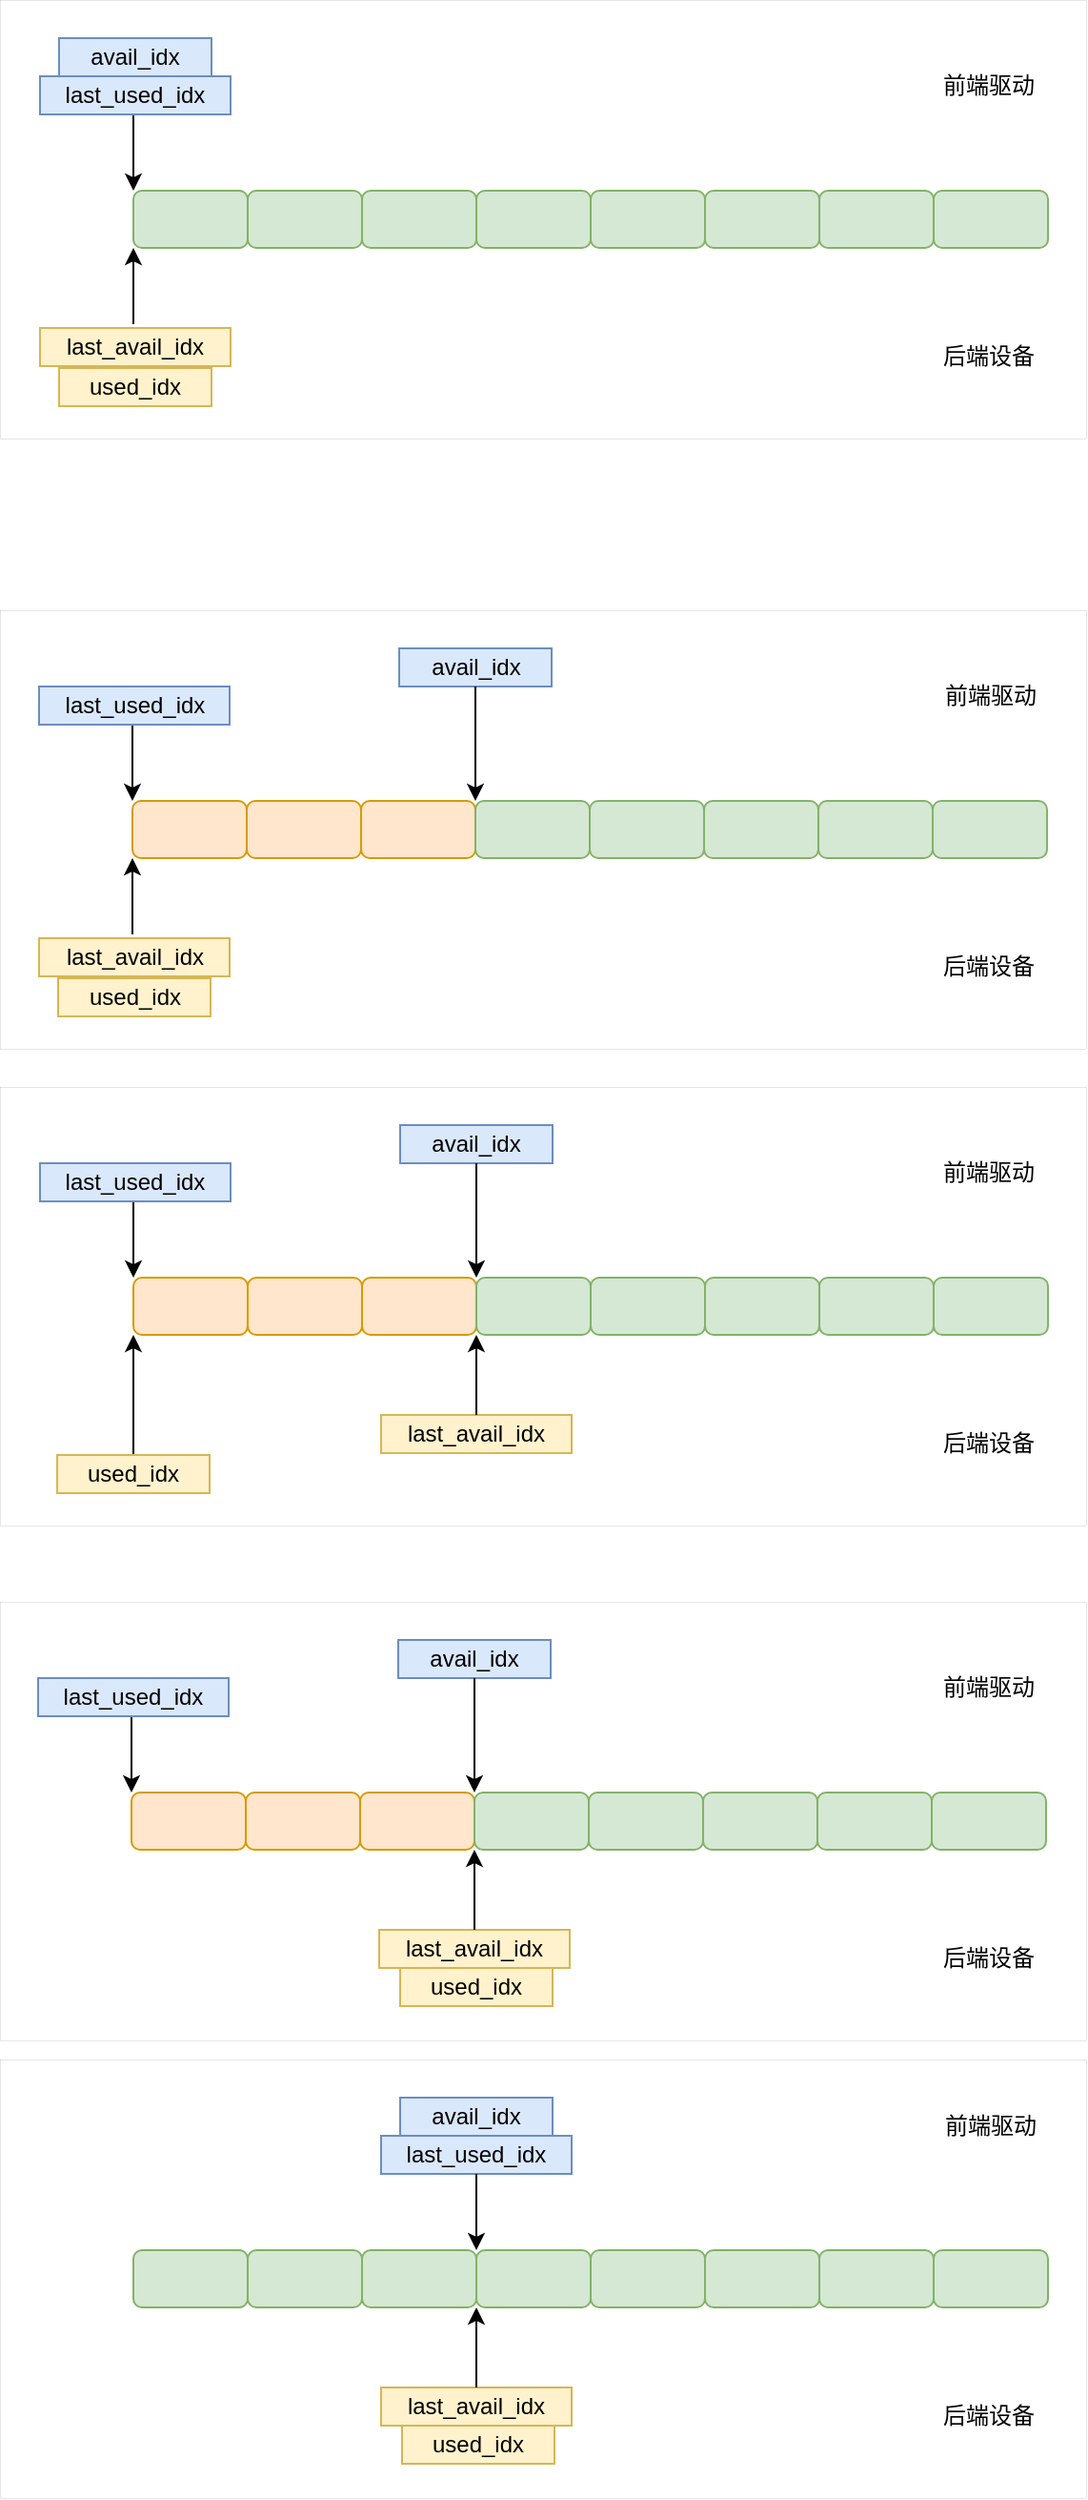 <mxfile version="23.1.4" type="github" pages="4">
  <diagram name="packed virtqueue" id="gmrUPWHDLizG3uCclF8c">
    <mxGraphModel dx="729" dy="1018" grid="1" gridSize="10" guides="1" tooltips="1" connect="1" arrows="1" fold="1" page="1" pageScale="1" pageWidth="827" pageHeight="1169" math="0" shadow="0">
      <root>
        <mxCell id="0" />
        <mxCell id="1" parent="0" />
        <mxCell id="5V3HnaRNwefwiPDMKUQP-1" value="" style="rounded=0;whiteSpace=wrap;html=1;strokeWidth=0;" parent="1" vertex="1">
          <mxGeometry x="10" y="60" width="570" height="230" as="geometry" />
        </mxCell>
        <mxCell id="5V3HnaRNwefwiPDMKUQP-3" value="" style="rounded=1;whiteSpace=wrap;html=1;fillColor=#d5e8d4;strokeColor=#82b366;" parent="1" vertex="1">
          <mxGeometry x="80" y="160" width="60" height="30" as="geometry" />
        </mxCell>
        <mxCell id="5V3HnaRNwefwiPDMKUQP-4" value="" style="rounded=1;whiteSpace=wrap;html=1;fillColor=#d5e8d4;strokeColor=#82b366;" parent="1" vertex="1">
          <mxGeometry x="140" y="160" width="60" height="30" as="geometry" />
        </mxCell>
        <mxCell id="5V3HnaRNwefwiPDMKUQP-5" value="" style="rounded=1;whiteSpace=wrap;html=1;fillColor=#d5e8d4;strokeColor=#82b366;" parent="1" vertex="1">
          <mxGeometry x="200" y="160" width="60" height="30" as="geometry" />
        </mxCell>
        <mxCell id="5V3HnaRNwefwiPDMKUQP-6" value="" style="rounded=1;whiteSpace=wrap;html=1;fillColor=#d5e8d4;strokeColor=#82b366;" parent="1" vertex="1">
          <mxGeometry x="260" y="160" width="60" height="30" as="geometry" />
        </mxCell>
        <mxCell id="5V3HnaRNwefwiPDMKUQP-7" value="" style="rounded=1;whiteSpace=wrap;html=1;fillColor=#d5e8d4;strokeColor=#82b366;" parent="1" vertex="1">
          <mxGeometry x="320" y="160" width="60" height="30" as="geometry" />
        </mxCell>
        <mxCell id="5V3HnaRNwefwiPDMKUQP-8" value="" style="rounded=1;whiteSpace=wrap;html=1;fillColor=#d5e8d4;strokeColor=#82b366;" parent="1" vertex="1">
          <mxGeometry x="380" y="160" width="60" height="30" as="geometry" />
        </mxCell>
        <mxCell id="5V3HnaRNwefwiPDMKUQP-9" value="" style="rounded=1;whiteSpace=wrap;html=1;fillColor=#d5e8d4;strokeColor=#82b366;" parent="1" vertex="1">
          <mxGeometry x="440" y="160" width="60" height="30" as="geometry" />
        </mxCell>
        <mxCell id="5V3HnaRNwefwiPDMKUQP-10" value="" style="rounded=1;whiteSpace=wrap;html=1;fillColor=#d5e8d4;strokeColor=#82b366;" parent="1" vertex="1">
          <mxGeometry x="500" y="160" width="60" height="30" as="geometry" />
        </mxCell>
        <mxCell id="5V3HnaRNwefwiPDMKUQP-11" value="" style="endArrow=classic;html=1;rounded=0;entryX=0;entryY=0;entryDx=0;entryDy=0;" parent="1" target="5V3HnaRNwefwiPDMKUQP-3" edge="1">
          <mxGeometry width="50" height="50" relative="1" as="geometry">
            <mxPoint x="80" y="120" as="sourcePoint" />
            <mxPoint x="130" y="70" as="targetPoint" />
          </mxGeometry>
        </mxCell>
        <mxCell id="5V3HnaRNwefwiPDMKUQP-12" value="" style="endArrow=classic;html=1;rounded=0;entryX=0;entryY=1;entryDx=0;entryDy=0;" parent="1" target="5V3HnaRNwefwiPDMKUQP-3" edge="1">
          <mxGeometry width="50" height="50" relative="1" as="geometry">
            <mxPoint x="80" y="230" as="sourcePoint" />
            <mxPoint x="90" y="170" as="targetPoint" />
          </mxGeometry>
        </mxCell>
        <mxCell id="5V3HnaRNwefwiPDMKUQP-13" value="last_used_idx" style="text;html=1;strokeColor=#6c8ebf;fillColor=#dae8fc;align=center;verticalAlign=middle;whiteSpace=wrap;rounded=0;" parent="1" vertex="1">
          <mxGeometry x="31" y="100" width="100" height="20" as="geometry" />
        </mxCell>
        <mxCell id="5V3HnaRNwefwiPDMKUQP-14" value="avail_idx" style="text;html=1;strokeColor=#6c8ebf;fillColor=#dae8fc;align=center;verticalAlign=middle;whiteSpace=wrap;rounded=0;" parent="1" vertex="1">
          <mxGeometry x="41" y="80" width="80" height="20" as="geometry" />
        </mxCell>
        <mxCell id="5V3HnaRNwefwiPDMKUQP-15" value="last_avail_idx" style="text;html=1;strokeColor=#d6b656;fillColor=#fff2cc;align=center;verticalAlign=middle;whiteSpace=wrap;rounded=0;" parent="1" vertex="1">
          <mxGeometry x="31" y="232" width="100" height="20" as="geometry" />
        </mxCell>
        <mxCell id="5V3HnaRNwefwiPDMKUQP-16" value="used_idx" style="text;html=1;strokeColor=#d6b656;fillColor=#fff2cc;align=center;verticalAlign=middle;whiteSpace=wrap;rounded=0;" parent="1" vertex="1">
          <mxGeometry x="41" y="253" width="80" height="20" as="geometry" />
        </mxCell>
        <mxCell id="5V3HnaRNwefwiPDMKUQP-17" value="前端驱动" style="text;html=1;strokeColor=none;fillColor=none;align=center;verticalAlign=middle;whiteSpace=wrap;rounded=0;" parent="1" vertex="1">
          <mxGeometry x="499" y="90" width="60" height="30" as="geometry" />
        </mxCell>
        <mxCell id="5V3HnaRNwefwiPDMKUQP-18" value="后端设备" style="text;html=1;strokeColor=none;fillColor=none;align=center;verticalAlign=middle;whiteSpace=wrap;rounded=0;" parent="1" vertex="1">
          <mxGeometry x="499" y="232" width="60" height="30" as="geometry" />
        </mxCell>
        <mxCell id="5V3HnaRNwefwiPDMKUQP-19" value="" style="rounded=0;whiteSpace=wrap;html=1;strokeWidth=0;" parent="1" vertex="1">
          <mxGeometry x="10" y="380" width="570" height="230" as="geometry" />
        </mxCell>
        <mxCell id="5V3HnaRNwefwiPDMKUQP-20" value="" style="rounded=1;whiteSpace=wrap;html=1;fillColor=#ffe6cc;strokeColor=#d79b00;" parent="1" vertex="1">
          <mxGeometry x="79.5" y="480" width="60" height="30" as="geometry" />
        </mxCell>
        <mxCell id="5V3HnaRNwefwiPDMKUQP-21" value="" style="rounded=1;whiteSpace=wrap;html=1;fillColor=#ffe6cc;strokeColor=#d79b00;" parent="1" vertex="1">
          <mxGeometry x="139.5" y="480" width="60" height="30" as="geometry" />
        </mxCell>
        <mxCell id="5V3HnaRNwefwiPDMKUQP-22" value="" style="rounded=1;whiteSpace=wrap;html=1;fillColor=#ffe6cc;strokeColor=#d79b00;" parent="1" vertex="1">
          <mxGeometry x="199.5" y="480" width="60" height="30" as="geometry" />
        </mxCell>
        <mxCell id="5V3HnaRNwefwiPDMKUQP-23" value="" style="rounded=1;whiteSpace=wrap;html=1;fillColor=#d5e8d4;strokeColor=#82b366;" parent="1" vertex="1">
          <mxGeometry x="259.5" y="480" width="60" height="30" as="geometry" />
        </mxCell>
        <mxCell id="5V3HnaRNwefwiPDMKUQP-24" value="" style="rounded=1;whiteSpace=wrap;html=1;fillColor=#d5e8d4;strokeColor=#82b366;" parent="1" vertex="1">
          <mxGeometry x="319.5" y="480" width="60" height="30" as="geometry" />
        </mxCell>
        <mxCell id="5V3HnaRNwefwiPDMKUQP-25" value="" style="rounded=1;whiteSpace=wrap;html=1;fillColor=#d5e8d4;strokeColor=#82b366;" parent="1" vertex="1">
          <mxGeometry x="379.5" y="480" width="60" height="30" as="geometry" />
        </mxCell>
        <mxCell id="5V3HnaRNwefwiPDMKUQP-26" value="" style="rounded=1;whiteSpace=wrap;html=1;fillColor=#d5e8d4;strokeColor=#82b366;" parent="1" vertex="1">
          <mxGeometry x="439.5" y="480" width="60" height="30" as="geometry" />
        </mxCell>
        <mxCell id="5V3HnaRNwefwiPDMKUQP-27" value="" style="rounded=1;whiteSpace=wrap;html=1;fillColor=#d5e8d4;strokeColor=#82b366;" parent="1" vertex="1">
          <mxGeometry x="499.5" y="480" width="60" height="30" as="geometry" />
        </mxCell>
        <mxCell id="5V3HnaRNwefwiPDMKUQP-28" value="" style="endArrow=classic;html=1;rounded=0;entryX=0;entryY=0;entryDx=0;entryDy=0;" parent="1" target="5V3HnaRNwefwiPDMKUQP-20" edge="1">
          <mxGeometry width="50" height="50" relative="1" as="geometry">
            <mxPoint x="79.5" y="440" as="sourcePoint" />
            <mxPoint x="129.5" y="390" as="targetPoint" />
          </mxGeometry>
        </mxCell>
        <mxCell id="5V3HnaRNwefwiPDMKUQP-29" value="" style="endArrow=classic;html=1;rounded=0;entryX=0;entryY=1;entryDx=0;entryDy=0;" parent="1" target="5V3HnaRNwefwiPDMKUQP-20" edge="1">
          <mxGeometry width="50" height="50" relative="1" as="geometry">
            <mxPoint x="79.5" y="550" as="sourcePoint" />
            <mxPoint x="89.5" y="490" as="targetPoint" />
          </mxGeometry>
        </mxCell>
        <mxCell id="5V3HnaRNwefwiPDMKUQP-30" value="last_used_idx" style="text;html=1;strokeColor=#6c8ebf;fillColor=#dae8fc;align=center;verticalAlign=middle;whiteSpace=wrap;rounded=0;" parent="1" vertex="1">
          <mxGeometry x="30.5" y="420" width="100" height="20" as="geometry" />
        </mxCell>
        <mxCell id="5V3HnaRNwefwiPDMKUQP-31" value="avail_idx" style="text;html=1;strokeColor=#6c8ebf;fillColor=#dae8fc;align=center;verticalAlign=middle;whiteSpace=wrap;rounded=0;" parent="1" vertex="1">
          <mxGeometry x="219.5" y="400" width="80" height="20" as="geometry" />
        </mxCell>
        <mxCell id="5V3HnaRNwefwiPDMKUQP-32" value="last_avail_idx" style="text;html=1;strokeColor=#d6b656;fillColor=#fff2cc;align=center;verticalAlign=middle;whiteSpace=wrap;rounded=0;" parent="1" vertex="1">
          <mxGeometry x="30.5" y="552" width="100" height="20" as="geometry" />
        </mxCell>
        <mxCell id="5V3HnaRNwefwiPDMKUQP-33" value="used_idx" style="text;html=1;strokeColor=#d6b656;fillColor=#fff2cc;align=center;verticalAlign=middle;whiteSpace=wrap;rounded=0;" parent="1" vertex="1">
          <mxGeometry x="40.5" y="573" width="80" height="20" as="geometry" />
        </mxCell>
        <mxCell id="5V3HnaRNwefwiPDMKUQP-34" style="edgeStyle=orthogonalEdgeStyle;rounded=0;orthogonalLoop=1;jettySize=auto;html=1;exitX=0.5;exitY=1;exitDx=0;exitDy=0;entryX=1;entryY=0;entryDx=0;entryDy=0;" parent="1" edge="1">
          <mxGeometry relative="1" as="geometry">
            <mxPoint x="259.5" y="420" as="sourcePoint" />
            <mxPoint x="259.5" y="480" as="targetPoint" />
          </mxGeometry>
        </mxCell>
        <mxCell id="5V3HnaRNwefwiPDMKUQP-35" value="前端驱动" style="text;html=1;strokeColor=none;fillColor=none;align=center;verticalAlign=middle;whiteSpace=wrap;rounded=0;" parent="1" vertex="1">
          <mxGeometry x="500" y="410" width="60" height="30" as="geometry" />
        </mxCell>
        <mxCell id="5V3HnaRNwefwiPDMKUQP-36" value="后端设备" style="text;html=1;strokeColor=none;fillColor=none;align=center;verticalAlign=middle;whiteSpace=wrap;rounded=0;" parent="1" vertex="1">
          <mxGeometry x="499" y="552" width="60" height="30" as="geometry" />
        </mxCell>
        <mxCell id="5V3HnaRNwefwiPDMKUQP-37" value="" style="rounded=0;whiteSpace=wrap;html=1;strokeWidth=0;" parent="1" vertex="1">
          <mxGeometry x="10" y="630" width="570" height="230" as="geometry" />
        </mxCell>
        <mxCell id="5V3HnaRNwefwiPDMKUQP-38" value="" style="rounded=1;whiteSpace=wrap;html=1;fillColor=#ffe6cc;strokeColor=#d79b00;" parent="1" vertex="1">
          <mxGeometry x="80" y="730" width="60" height="30" as="geometry" />
        </mxCell>
        <mxCell id="5V3HnaRNwefwiPDMKUQP-39" value="" style="rounded=1;whiteSpace=wrap;html=1;fillColor=#ffe6cc;strokeColor=#d79b00;" parent="1" vertex="1">
          <mxGeometry x="140" y="730" width="60" height="30" as="geometry" />
        </mxCell>
        <mxCell id="5V3HnaRNwefwiPDMKUQP-40" value="" style="rounded=1;whiteSpace=wrap;html=1;fillColor=#ffe6cc;strokeColor=#d79b00;" parent="1" vertex="1">
          <mxGeometry x="200" y="730" width="60" height="30" as="geometry" />
        </mxCell>
        <mxCell id="5V3HnaRNwefwiPDMKUQP-41" value="" style="rounded=1;whiteSpace=wrap;html=1;fillColor=#d5e8d4;strokeColor=#82b366;" parent="1" vertex="1">
          <mxGeometry x="260" y="730" width="60" height="30" as="geometry" />
        </mxCell>
        <mxCell id="5V3HnaRNwefwiPDMKUQP-42" value="" style="rounded=1;whiteSpace=wrap;html=1;fillColor=#d5e8d4;strokeColor=#82b366;" parent="1" vertex="1">
          <mxGeometry x="320" y="730" width="60" height="30" as="geometry" />
        </mxCell>
        <mxCell id="5V3HnaRNwefwiPDMKUQP-43" value="" style="rounded=1;whiteSpace=wrap;html=1;fillColor=#d5e8d4;strokeColor=#82b366;" parent="1" vertex="1">
          <mxGeometry x="380" y="730" width="60" height="30" as="geometry" />
        </mxCell>
        <mxCell id="5V3HnaRNwefwiPDMKUQP-44" value="" style="rounded=1;whiteSpace=wrap;html=1;fillColor=#d5e8d4;strokeColor=#82b366;" parent="1" vertex="1">
          <mxGeometry x="440" y="730" width="60" height="30" as="geometry" />
        </mxCell>
        <mxCell id="5V3HnaRNwefwiPDMKUQP-45" value="" style="rounded=1;whiteSpace=wrap;html=1;fillColor=#d5e8d4;strokeColor=#82b366;" parent="1" vertex="1">
          <mxGeometry x="500" y="730" width="60" height="30" as="geometry" />
        </mxCell>
        <mxCell id="5V3HnaRNwefwiPDMKUQP-46" value="" style="endArrow=classic;html=1;rounded=0;entryX=0;entryY=0;entryDx=0;entryDy=0;" parent="1" target="5V3HnaRNwefwiPDMKUQP-38" edge="1">
          <mxGeometry width="50" height="50" relative="1" as="geometry">
            <mxPoint x="80" y="690" as="sourcePoint" />
            <mxPoint x="130" y="640" as="targetPoint" />
          </mxGeometry>
        </mxCell>
        <mxCell id="5V3HnaRNwefwiPDMKUQP-47" value="" style="endArrow=classic;html=1;rounded=0;entryX=0;entryY=1;entryDx=0;entryDy=0;exitX=0.5;exitY=0;exitDx=0;exitDy=0;" parent="1" source="5V3HnaRNwefwiPDMKUQP-51" target="5V3HnaRNwefwiPDMKUQP-38" edge="1">
          <mxGeometry width="50" height="50" relative="1" as="geometry">
            <mxPoint x="80" y="800" as="sourcePoint" />
            <mxPoint x="90" y="740" as="targetPoint" />
          </mxGeometry>
        </mxCell>
        <mxCell id="5V3HnaRNwefwiPDMKUQP-48" value="last_used_idx" style="text;html=1;strokeColor=#6c8ebf;fillColor=#dae8fc;align=center;verticalAlign=middle;whiteSpace=wrap;rounded=0;" parent="1" vertex="1">
          <mxGeometry x="31" y="670" width="100" height="20" as="geometry" />
        </mxCell>
        <mxCell id="5V3HnaRNwefwiPDMKUQP-49" value="avail_idx" style="text;html=1;strokeColor=#6c8ebf;fillColor=#dae8fc;align=center;verticalAlign=middle;whiteSpace=wrap;rounded=0;" parent="1" vertex="1">
          <mxGeometry x="220" y="650" width="80" height="20" as="geometry" />
        </mxCell>
        <mxCell id="5V3HnaRNwefwiPDMKUQP-50" value="last_avail_idx" style="text;html=1;strokeColor=#d6b656;fillColor=#fff2cc;align=center;verticalAlign=middle;whiteSpace=wrap;rounded=0;" parent="1" vertex="1">
          <mxGeometry x="210" y="802" width="100" height="20" as="geometry" />
        </mxCell>
        <mxCell id="5V3HnaRNwefwiPDMKUQP-51" value="used_idx" style="text;html=1;strokeColor=#d6b656;fillColor=#fff2cc;align=center;verticalAlign=middle;whiteSpace=wrap;rounded=0;" parent="1" vertex="1">
          <mxGeometry x="40" y="823" width="80" height="20" as="geometry" />
        </mxCell>
        <mxCell id="5V3HnaRNwefwiPDMKUQP-52" style="edgeStyle=orthogonalEdgeStyle;rounded=0;orthogonalLoop=1;jettySize=auto;html=1;exitX=0.5;exitY=1;exitDx=0;exitDy=0;entryX=1;entryY=0;entryDx=0;entryDy=0;" parent="1" edge="1">
          <mxGeometry relative="1" as="geometry">
            <mxPoint x="260" y="670" as="sourcePoint" />
            <mxPoint x="260" y="730" as="targetPoint" />
          </mxGeometry>
        </mxCell>
        <mxCell id="5V3HnaRNwefwiPDMKUQP-53" value="前端驱动" style="text;html=1;strokeColor=none;fillColor=none;align=center;verticalAlign=middle;whiteSpace=wrap;rounded=0;" parent="1" vertex="1">
          <mxGeometry x="499" y="660" width="60" height="30" as="geometry" />
        </mxCell>
        <mxCell id="5V3HnaRNwefwiPDMKUQP-54" value="后端设备" style="text;html=1;strokeColor=none;fillColor=none;align=center;verticalAlign=middle;whiteSpace=wrap;rounded=0;" parent="1" vertex="1">
          <mxGeometry x="499" y="802" width="60" height="30" as="geometry" />
        </mxCell>
        <mxCell id="5V3HnaRNwefwiPDMKUQP-55" style="edgeStyle=orthogonalEdgeStyle;rounded=0;orthogonalLoop=1;jettySize=auto;html=1;entryX=1;entryY=1;entryDx=0;entryDy=0;exitX=0.5;exitY=0;exitDx=0;exitDy=0;" parent="1" source="5V3HnaRNwefwiPDMKUQP-50" target="5V3HnaRNwefwiPDMKUQP-40" edge="1">
          <mxGeometry relative="1" as="geometry">
            <mxPoint x="260" y="800" as="sourcePoint" />
            <mxPoint x="210" y="740" as="targetPoint" />
          </mxGeometry>
        </mxCell>
        <mxCell id="5V3HnaRNwefwiPDMKUQP-56" value="" style="rounded=0;whiteSpace=wrap;html=1;strokeWidth=0;" parent="1" vertex="1">
          <mxGeometry x="10" y="900" width="570" height="230" as="geometry" />
        </mxCell>
        <mxCell id="5V3HnaRNwefwiPDMKUQP-57" value="" style="rounded=1;whiteSpace=wrap;html=1;fillColor=#ffe6cc;strokeColor=#d79b00;" parent="1" vertex="1">
          <mxGeometry x="79" y="1000" width="60" height="30" as="geometry" />
        </mxCell>
        <mxCell id="5V3HnaRNwefwiPDMKUQP-58" value="" style="rounded=1;whiteSpace=wrap;html=1;fillColor=#ffe6cc;strokeColor=#d79b00;" parent="1" vertex="1">
          <mxGeometry x="139" y="1000" width="60" height="30" as="geometry" />
        </mxCell>
        <mxCell id="5V3HnaRNwefwiPDMKUQP-59" value="" style="rounded=1;whiteSpace=wrap;html=1;fillColor=#ffe6cc;strokeColor=#d79b00;" parent="1" vertex="1">
          <mxGeometry x="199" y="1000" width="60" height="30" as="geometry" />
        </mxCell>
        <mxCell id="5V3HnaRNwefwiPDMKUQP-60" value="" style="rounded=1;whiteSpace=wrap;html=1;fillColor=#d5e8d4;strokeColor=#82b366;" parent="1" vertex="1">
          <mxGeometry x="259" y="1000" width="60" height="30" as="geometry" />
        </mxCell>
        <mxCell id="5V3HnaRNwefwiPDMKUQP-61" value="" style="rounded=1;whiteSpace=wrap;html=1;fillColor=#d5e8d4;strokeColor=#82b366;" parent="1" vertex="1">
          <mxGeometry x="319" y="1000" width="60" height="30" as="geometry" />
        </mxCell>
        <mxCell id="5V3HnaRNwefwiPDMKUQP-62" value="" style="rounded=1;whiteSpace=wrap;html=1;fillColor=#d5e8d4;strokeColor=#82b366;" parent="1" vertex="1">
          <mxGeometry x="379" y="1000" width="60" height="30" as="geometry" />
        </mxCell>
        <mxCell id="5V3HnaRNwefwiPDMKUQP-63" value="" style="rounded=1;whiteSpace=wrap;html=1;fillColor=#d5e8d4;strokeColor=#82b366;" parent="1" vertex="1">
          <mxGeometry x="439" y="1000" width="60" height="30" as="geometry" />
        </mxCell>
        <mxCell id="5V3HnaRNwefwiPDMKUQP-64" value="" style="rounded=1;whiteSpace=wrap;html=1;fillColor=#d5e8d4;strokeColor=#82b366;" parent="1" vertex="1">
          <mxGeometry x="499" y="1000" width="60" height="30" as="geometry" />
        </mxCell>
        <mxCell id="5V3HnaRNwefwiPDMKUQP-65" value="" style="endArrow=classic;html=1;rounded=0;entryX=0;entryY=0;entryDx=0;entryDy=0;" parent="1" target="5V3HnaRNwefwiPDMKUQP-57" edge="1">
          <mxGeometry width="50" height="50" relative="1" as="geometry">
            <mxPoint x="79" y="960" as="sourcePoint" />
            <mxPoint x="129" y="910" as="targetPoint" />
          </mxGeometry>
        </mxCell>
        <mxCell id="5V3HnaRNwefwiPDMKUQP-66" value="last_used_idx" style="text;html=1;strokeColor=#6c8ebf;fillColor=#dae8fc;align=center;verticalAlign=middle;whiteSpace=wrap;rounded=0;" parent="1" vertex="1">
          <mxGeometry x="30" y="940" width="100" height="20" as="geometry" />
        </mxCell>
        <mxCell id="5V3HnaRNwefwiPDMKUQP-67" value="avail_idx" style="text;html=1;strokeColor=#6c8ebf;fillColor=#dae8fc;align=center;verticalAlign=middle;whiteSpace=wrap;rounded=0;" parent="1" vertex="1">
          <mxGeometry x="219" y="920" width="80" height="20" as="geometry" />
        </mxCell>
        <mxCell id="5V3HnaRNwefwiPDMKUQP-68" value="last_avail_idx" style="text;html=1;strokeColor=#d6b656;fillColor=#fff2cc;align=center;verticalAlign=middle;whiteSpace=wrap;rounded=0;" parent="1" vertex="1">
          <mxGeometry x="209" y="1072" width="100" height="20" as="geometry" />
        </mxCell>
        <mxCell id="5V3HnaRNwefwiPDMKUQP-69" value="used_idx" style="text;html=1;strokeColor=#d6b656;fillColor=#fff2cc;align=center;verticalAlign=middle;whiteSpace=wrap;rounded=0;" parent="1" vertex="1">
          <mxGeometry x="220" y="1092" width="80" height="20" as="geometry" />
        </mxCell>
        <mxCell id="5V3HnaRNwefwiPDMKUQP-70" style="edgeStyle=orthogonalEdgeStyle;rounded=0;orthogonalLoop=1;jettySize=auto;html=1;exitX=0.5;exitY=1;exitDx=0;exitDy=0;entryX=1;entryY=0;entryDx=0;entryDy=0;" parent="1" edge="1">
          <mxGeometry relative="1" as="geometry">
            <mxPoint x="259" y="940" as="sourcePoint" />
            <mxPoint x="259" y="1000" as="targetPoint" />
          </mxGeometry>
        </mxCell>
        <mxCell id="5V3HnaRNwefwiPDMKUQP-71" value="前端驱动" style="text;html=1;strokeColor=none;fillColor=none;align=center;verticalAlign=middle;whiteSpace=wrap;rounded=0;" parent="1" vertex="1">
          <mxGeometry x="499" y="930" width="60" height="30" as="geometry" />
        </mxCell>
        <mxCell id="5V3HnaRNwefwiPDMKUQP-72" value="后端设备" style="text;html=1;strokeColor=none;fillColor=none;align=center;verticalAlign=middle;whiteSpace=wrap;rounded=0;" parent="1" vertex="1">
          <mxGeometry x="499" y="1072" width="60" height="30" as="geometry" />
        </mxCell>
        <mxCell id="5V3HnaRNwefwiPDMKUQP-73" style="edgeStyle=orthogonalEdgeStyle;rounded=0;orthogonalLoop=1;jettySize=auto;html=1;entryX=1;entryY=1;entryDx=0;entryDy=0;exitX=0.5;exitY=0;exitDx=0;exitDy=0;" parent="1" source="5V3HnaRNwefwiPDMKUQP-68" target="5V3HnaRNwefwiPDMKUQP-59" edge="1">
          <mxGeometry relative="1" as="geometry">
            <mxPoint x="259" y="1070" as="sourcePoint" />
            <mxPoint x="209" y="1010" as="targetPoint" />
          </mxGeometry>
        </mxCell>
        <mxCell id="5V3HnaRNwefwiPDMKUQP-74" value="" style="rounded=0;whiteSpace=wrap;html=1;strokeWidth=0;" parent="1" vertex="1">
          <mxGeometry x="10" y="1140" width="570" height="230" as="geometry" />
        </mxCell>
        <mxCell id="5V3HnaRNwefwiPDMKUQP-75" value="" style="rounded=1;whiteSpace=wrap;html=1;fillColor=#d5e8d4;strokeColor=#82b366;" parent="1" vertex="1">
          <mxGeometry x="80" y="1240" width="60" height="30" as="geometry" />
        </mxCell>
        <mxCell id="5V3HnaRNwefwiPDMKUQP-76" value="" style="rounded=1;whiteSpace=wrap;html=1;fillColor=#d5e8d4;strokeColor=#82b366;" parent="1" vertex="1">
          <mxGeometry x="140" y="1240" width="60" height="30" as="geometry" />
        </mxCell>
        <mxCell id="5V3HnaRNwefwiPDMKUQP-77" value="" style="rounded=1;whiteSpace=wrap;html=1;fillColor=#d5e8d4;strokeColor=#82b366;" parent="1" vertex="1">
          <mxGeometry x="200" y="1240" width="60" height="30" as="geometry" />
        </mxCell>
        <mxCell id="5V3HnaRNwefwiPDMKUQP-78" value="" style="rounded=1;whiteSpace=wrap;html=1;fillColor=#d5e8d4;strokeColor=#82b366;" parent="1" vertex="1">
          <mxGeometry x="260" y="1240" width="60" height="30" as="geometry" />
        </mxCell>
        <mxCell id="5V3HnaRNwefwiPDMKUQP-79" value="" style="rounded=1;whiteSpace=wrap;html=1;fillColor=#d5e8d4;strokeColor=#82b366;" parent="1" vertex="1">
          <mxGeometry x="320" y="1240" width="60" height="30" as="geometry" />
        </mxCell>
        <mxCell id="5V3HnaRNwefwiPDMKUQP-80" value="" style="rounded=1;whiteSpace=wrap;html=1;fillColor=#d5e8d4;strokeColor=#82b366;" parent="1" vertex="1">
          <mxGeometry x="380" y="1240" width="60" height="30" as="geometry" />
        </mxCell>
        <mxCell id="5V3HnaRNwefwiPDMKUQP-81" value="" style="rounded=1;whiteSpace=wrap;html=1;fillColor=#d5e8d4;strokeColor=#82b366;" parent="1" vertex="1">
          <mxGeometry x="440" y="1240" width="60" height="30" as="geometry" />
        </mxCell>
        <mxCell id="5V3HnaRNwefwiPDMKUQP-82" value="" style="rounded=1;whiteSpace=wrap;html=1;fillColor=#d5e8d4;strokeColor=#82b366;" parent="1" vertex="1">
          <mxGeometry x="500" y="1240" width="60" height="30" as="geometry" />
        </mxCell>
        <mxCell id="5V3HnaRNwefwiPDMKUQP-83" value="last_used_idx" style="text;html=1;strokeColor=#6c8ebf;fillColor=#dae8fc;align=center;verticalAlign=middle;whiteSpace=wrap;rounded=0;" parent="1" vertex="1">
          <mxGeometry x="210" y="1180" width="100" height="20" as="geometry" />
        </mxCell>
        <mxCell id="5V3HnaRNwefwiPDMKUQP-84" value="avail_idx" style="text;html=1;strokeColor=#6c8ebf;fillColor=#dae8fc;align=center;verticalAlign=middle;whiteSpace=wrap;rounded=0;" parent="1" vertex="1">
          <mxGeometry x="220" y="1160" width="80" height="20" as="geometry" />
        </mxCell>
        <mxCell id="5V3HnaRNwefwiPDMKUQP-85" value="last_avail_idx" style="text;html=1;strokeColor=#d6b656;fillColor=#fff2cc;align=center;verticalAlign=middle;whiteSpace=wrap;rounded=0;" parent="1" vertex="1">
          <mxGeometry x="210" y="1312" width="100" height="20" as="geometry" />
        </mxCell>
        <mxCell id="5V3HnaRNwefwiPDMKUQP-86" value="used_idx" style="text;html=1;strokeColor=#d6b656;fillColor=#fff2cc;align=center;verticalAlign=middle;whiteSpace=wrap;rounded=0;" parent="1" vertex="1">
          <mxGeometry x="221" y="1332" width="80" height="20" as="geometry" />
        </mxCell>
        <mxCell id="5V3HnaRNwefwiPDMKUQP-87" style="edgeStyle=orthogonalEdgeStyle;rounded=0;orthogonalLoop=1;jettySize=auto;html=1;exitX=0.5;exitY=1;exitDx=0;exitDy=0;entryX=1;entryY=0;entryDx=0;entryDy=0;" parent="1" source="5V3HnaRNwefwiPDMKUQP-83" edge="1">
          <mxGeometry relative="1" as="geometry">
            <mxPoint x="260" y="1180" as="sourcePoint" />
            <mxPoint x="260" y="1240" as="targetPoint" />
          </mxGeometry>
        </mxCell>
        <mxCell id="5V3HnaRNwefwiPDMKUQP-88" value="前端驱动" style="text;html=1;strokeColor=none;fillColor=none;align=center;verticalAlign=middle;whiteSpace=wrap;rounded=0;" parent="1" vertex="1">
          <mxGeometry x="500" y="1160" width="60" height="30" as="geometry" />
        </mxCell>
        <mxCell id="5V3HnaRNwefwiPDMKUQP-89" value="后端设备" style="text;html=1;strokeColor=none;fillColor=none;align=center;verticalAlign=middle;whiteSpace=wrap;rounded=0;" parent="1" vertex="1">
          <mxGeometry x="499" y="1312" width="60" height="30" as="geometry" />
        </mxCell>
        <mxCell id="5V3HnaRNwefwiPDMKUQP-90" style="edgeStyle=orthogonalEdgeStyle;rounded=0;orthogonalLoop=1;jettySize=auto;html=1;entryX=1;entryY=1;entryDx=0;entryDy=0;exitX=0.5;exitY=0;exitDx=0;exitDy=0;" parent="1" source="5V3HnaRNwefwiPDMKUQP-85" target="5V3HnaRNwefwiPDMKUQP-77" edge="1">
          <mxGeometry relative="1" as="geometry">
            <mxPoint x="260" y="1310" as="sourcePoint" />
            <mxPoint x="210" y="1250" as="targetPoint" />
          </mxGeometry>
        </mxCell>
      </root>
    </mxGraphModel>
  </diagram>
  <diagram id="9-VFbgNf9EsA2Db33jtO" name="virtio-scsi">
    <mxGraphModel dx="729" dy="1018" grid="1" gridSize="10" guides="1" tooltips="1" connect="1" arrows="1" fold="1" page="1" pageScale="1" pageWidth="827" pageHeight="1169" math="0" shadow="0">
      <root>
        <mxCell id="0" />
        <mxCell id="1" parent="0" />
        <mxCell id="RF0h8CrbmL_NrIuhOPrE-1" value="READ请求" style="text;html=1;strokeColor=none;fillColor=none;align=center;verticalAlign=middle;whiteSpace=wrap;rounded=0;" parent="1" vertex="1">
          <mxGeometry y="50" width="60" height="30" as="geometry" />
        </mxCell>
        <mxCell id="RF0h8CrbmL_NrIuhOPrE-2" value="RD_req" style="rounded=1;whiteSpace=wrap;html=1;fillColor=#dae8fc;strokeColor=#6c8ebf;" parent="1" vertex="1">
          <mxGeometry x="40" y="160" width="80" height="40" as="geometry" />
        </mxCell>
        <mxCell id="RF0h8CrbmL_NrIuhOPrE-3" value="WR_rsp" style="rounded=1;whiteSpace=wrap;html=1;fillColor=#d5e8d4;strokeColor=#82b366;" parent="1" vertex="1">
          <mxGeometry x="120" y="160" width="80" height="40" as="geometry" />
        </mxCell>
        <mxCell id="RF0h8CrbmL_NrIuhOPrE-4" value="WR_buf0" style="rounded=1;whiteSpace=wrap;html=1;fillColor=#ffe6cc;strokeColor=#d79b00;" parent="1" vertex="1">
          <mxGeometry x="200" y="160" width="80" height="40" as="geometry" />
        </mxCell>
        <mxCell id="RF0h8CrbmL_NrIuhOPrE-5" value="WR_buf1" style="rounded=1;whiteSpace=wrap;html=1;fillColor=#ffe6cc;strokeColor=#d79b00;" parent="1" vertex="1">
          <mxGeometry x="280" y="160" width="80" height="40" as="geometry" />
        </mxCell>
        <mxCell id="RF0h8CrbmL_NrIuhOPrE-6" value="WR_buf2" style="rounded=1;whiteSpace=wrap;html=1;fillColor=#ffe6cc;strokeColor=#d79b00;" parent="1" vertex="1">
          <mxGeometry x="360" y="160" width="80" height="40" as="geometry" />
        </mxCell>
        <mxCell id="RF0h8CrbmL_NrIuhOPrE-7" value="..." style="rounded=1;whiteSpace=wrap;html=1;fillColor=#ffe6cc;strokeColor=#d79b00;" parent="1" vertex="1">
          <mxGeometry x="440" y="160" width="80" height="40" as="geometry" />
        </mxCell>
        <mxCell id="RF0h8CrbmL_NrIuhOPrE-8" value="WRITE请求" style="text;html=1;strokeColor=none;fillColor=none;align=center;verticalAlign=middle;whiteSpace=wrap;rounded=0;" parent="1" vertex="1">
          <mxGeometry y="400" width="70" height="30" as="geometry" />
        </mxCell>
        <mxCell id="RF0h8CrbmL_NrIuhOPrE-9" value="RD_req" style="rounded=1;whiteSpace=wrap;html=1;fillColor=#dae8fc;strokeColor=#6c8ebf;" parent="1" vertex="1">
          <mxGeometry x="40" y="460" width="80" height="40" as="geometry" />
        </mxCell>
        <mxCell id="RF0h8CrbmL_NrIuhOPrE-10" value="RD_buf0" style="rounded=1;whiteSpace=wrap;html=1;fillColor=#ffe6cc;strokeColor=#d79b00;" parent="1" vertex="1">
          <mxGeometry x="120" y="460" width="80" height="40" as="geometry" />
        </mxCell>
        <mxCell id="RF0h8CrbmL_NrIuhOPrE-11" value="RD_buf1" style="rounded=1;whiteSpace=wrap;html=1;fillColor=#ffe6cc;strokeColor=#d79b00;" parent="1" vertex="1">
          <mxGeometry x="200" y="460" width="80" height="40" as="geometry" />
        </mxCell>
        <mxCell id="RF0h8CrbmL_NrIuhOPrE-12" value="..." style="rounded=1;whiteSpace=wrap;html=1;fillColor=#ffe6cc;strokeColor=#d79b00;" parent="1" vertex="1">
          <mxGeometry x="280" y="460" width="80" height="40" as="geometry" />
        </mxCell>
        <mxCell id="RF0h8CrbmL_NrIuhOPrE-13" value="RD_bufN" style="rounded=1;whiteSpace=wrap;html=1;fillColor=#ffe6cc;strokeColor=#d79b00;" parent="1" vertex="1">
          <mxGeometry x="360" y="460" width="80" height="40" as="geometry" />
        </mxCell>
        <mxCell id="RF0h8CrbmL_NrIuhOPrE-14" value="WR_rsp" style="rounded=1;whiteSpace=wrap;html=1;fillColor=#d5e8d4;strokeColor=#82b366;" parent="1" vertex="1">
          <mxGeometry x="440" y="460" width="80" height="40" as="geometry" />
        </mxCell>
        <mxCell id="Mpb4CiCG1Hl_c_Rz9Ru3-1" value="" style="endArrow=classic;html=1;rounded=0;" parent="1" edge="1">
          <mxGeometry width="50" height="50" relative="1" as="geometry">
            <mxPoint x="80" y="240" as="sourcePoint" />
            <mxPoint x="80" y="200" as="targetPoint" />
          </mxGeometry>
        </mxCell>
        <mxCell id="0CG-EMsOBLSY0xjxUUG5-1" value="READ请求" style="text;html=1;strokeColor=none;fillColor=none;align=center;verticalAlign=middle;whiteSpace=wrap;rounded=0;" parent="1" vertex="1">
          <mxGeometry y="50" width="60" height="30" as="geometry" />
        </mxCell>
        <mxCell id="0CG-EMsOBLSY0xjxUUG5-2" value="RD_req" style="rounded=1;whiteSpace=wrap;html=1;fillColor=#dae8fc;strokeColor=#6c8ebf;" parent="1" vertex="1">
          <mxGeometry x="40" y="160" width="80" height="40" as="geometry" />
        </mxCell>
        <mxCell id="0CG-EMsOBLSY0xjxUUG5-3" value="WR_rsp" style="rounded=1;whiteSpace=wrap;html=1;fillColor=#d5e8d4;strokeColor=#82b366;" parent="1" vertex="1">
          <mxGeometry x="120" y="160" width="80" height="40" as="geometry" />
        </mxCell>
        <mxCell id="0CG-EMsOBLSY0xjxUUG5-4" value="WR_buf0" style="rounded=1;whiteSpace=wrap;html=1;fillColor=#ffe6cc;strokeColor=#d79b00;" parent="1" vertex="1">
          <mxGeometry x="200" y="160" width="80" height="40" as="geometry" />
        </mxCell>
        <mxCell id="0CG-EMsOBLSY0xjxUUG5-5" value="WR_buf1" style="rounded=1;whiteSpace=wrap;html=1;fillColor=#ffe6cc;strokeColor=#d79b00;" parent="1" vertex="1">
          <mxGeometry x="280" y="160" width="80" height="40" as="geometry" />
        </mxCell>
        <mxCell id="0CG-EMsOBLSY0xjxUUG5-6" value="..." style="rounded=1;whiteSpace=wrap;html=1;fillColor=#ffe6cc;strokeColor=#d79b00;" parent="1" vertex="1">
          <mxGeometry x="360" y="160" width="80" height="40" as="geometry" />
        </mxCell>
        <mxCell id="0CG-EMsOBLSY0xjxUUG5-7" value="WR_bufN" style="rounded=1;whiteSpace=wrap;html=1;fillColor=#ffe6cc;strokeColor=#d79b00;" parent="1" vertex="1">
          <mxGeometry x="440" y="160" width="80" height="40" as="geometry" />
        </mxCell>
        <mxCell id="0CG-EMsOBLSY0xjxUUG5-8" value="WRITE请求" style="text;html=1;strokeColor=none;fillColor=none;align=center;verticalAlign=middle;whiteSpace=wrap;rounded=0;" parent="1" vertex="1">
          <mxGeometry y="400" width="70" height="30" as="geometry" />
        </mxCell>
        <mxCell id="0CG-EMsOBLSY0xjxUUG5-9" value="RD_req" style="rounded=1;whiteSpace=wrap;html=1;fillColor=#dae8fc;strokeColor=#6c8ebf;" parent="1" vertex="1">
          <mxGeometry x="40" y="460" width="80" height="40" as="geometry" />
        </mxCell>
        <mxCell id="0CG-EMsOBLSY0xjxUUG5-10" value="RD_buf0" style="rounded=1;whiteSpace=wrap;html=1;fillColor=#ffe6cc;strokeColor=#d79b00;" parent="1" vertex="1">
          <mxGeometry x="120" y="460" width="80" height="40" as="geometry" />
        </mxCell>
        <mxCell id="0CG-EMsOBLSY0xjxUUG5-11" value="RD_buf1" style="rounded=1;whiteSpace=wrap;html=1;fillColor=#ffe6cc;strokeColor=#d79b00;" parent="1" vertex="1">
          <mxGeometry x="200" y="460" width="80" height="40" as="geometry" />
        </mxCell>
        <mxCell id="0CG-EMsOBLSY0xjxUUG5-12" value="..." style="rounded=1;whiteSpace=wrap;html=1;fillColor=#ffe6cc;strokeColor=#d79b00;" parent="1" vertex="1">
          <mxGeometry x="280" y="460" width="80" height="40" as="geometry" />
        </mxCell>
        <mxCell id="0CG-EMsOBLSY0xjxUUG5-13" value="RD_bufN" style="rounded=1;whiteSpace=wrap;html=1;fillColor=#ffe6cc;strokeColor=#d79b00;" parent="1" vertex="1">
          <mxGeometry x="360" y="460" width="80" height="40" as="geometry" />
        </mxCell>
        <mxCell id="0CG-EMsOBLSY0xjxUUG5-14" value="WR_rsp" style="rounded=1;whiteSpace=wrap;html=1;fillColor=#d5e8d4;strokeColor=#82b366;" parent="1" vertex="1">
          <mxGeometry x="440" y="460" width="80" height="40" as="geometry" />
        </mxCell>
        <mxCell id="0CG-EMsOBLSY0xjxUUG5-15" value="" style="endArrow=classic;html=1;rounded=0;" parent="1" edge="1">
          <mxGeometry width="50" height="50" relative="1" as="geometry">
            <mxPoint x="80" y="240" as="sourcePoint" />
            <mxPoint x="80" y="200" as="targetPoint" />
          </mxGeometry>
        </mxCell>
        <mxCell id="0CG-EMsOBLSY0xjxUUG5-16" value="struct virtio_scsi_cmd_req" style="text;html=1;align=center;verticalAlign=middle;resizable=0;points=[];autosize=1;strokeColor=none;fillColor=none;" parent="1" vertex="1">
          <mxGeometry y="238" width="160" height="30" as="geometry" />
        </mxCell>
        <mxCell id="0CG-EMsOBLSY0xjxUUG5-17" value="" style="endArrow=classic;html=1;rounded=0;" parent="1" edge="1">
          <mxGeometry width="50" height="50" relative="1" as="geometry">
            <mxPoint x="320" y="240" as="sourcePoint" />
            <mxPoint x="320" y="200" as="targetPoint" />
          </mxGeometry>
        </mxCell>
        <mxCell id="0CG-EMsOBLSY0xjxUUG5-18" value="struct iovec" style="text;html=1;align=center;verticalAlign=middle;resizable=0;points=[];autosize=1;strokeColor=none;fillColor=none;" parent="1" vertex="1">
          <mxGeometry x="280" y="238" width="80" height="30" as="geometry" />
        </mxCell>
        <mxCell id="0CG-EMsOBLSY0xjxUUG5-19" value="" style="endArrow=classic;html=1;rounded=0;entryX=0.5;entryY=0;entryDx=0;entryDy=0;exitX=0.475;exitY=0.8;exitDx=0;exitDy=0;exitPerimeter=0;" parent="1" source="0CG-EMsOBLSY0xjxUUG5-20" target="0CG-EMsOBLSY0xjxUUG5-3" edge="1">
          <mxGeometry width="50" height="50" relative="1" as="geometry">
            <mxPoint x="169.5" y="140" as="sourcePoint" />
            <mxPoint x="169.5" y="100" as="targetPoint" />
          </mxGeometry>
        </mxCell>
        <mxCell id="0CG-EMsOBLSY0xjxUUG5-20" value="struct virtio_scsi_cmd_resp" style="text;html=1;align=center;verticalAlign=middle;resizable=0;points=[];autosize=1;strokeColor=none;fillColor=none;" parent="1" vertex="1">
          <mxGeometry x="78" y="96" width="170" height="30" as="geometry" />
        </mxCell>
        <mxCell id="0CG-EMsOBLSY0xjxUUG5-21" value="" style="endArrow=classic;html=1;rounded=0;" parent="1" edge="1">
          <mxGeometry width="50" height="50" relative="1" as="geometry">
            <mxPoint x="80" y="540" as="sourcePoint" />
            <mxPoint x="80" y="500" as="targetPoint" />
          </mxGeometry>
        </mxCell>
        <mxCell id="0CG-EMsOBLSY0xjxUUG5-22" value="struct virtio_scsi_cmd_req" style="text;html=1;align=center;verticalAlign=middle;resizable=0;points=[];autosize=1;strokeColor=none;fillColor=none;" parent="1" vertex="1">
          <mxGeometry y="538" width="160" height="30" as="geometry" />
        </mxCell>
        <mxCell id="0CG-EMsOBLSY0xjxUUG5-23" value="" style="endArrow=classic;html=1;rounded=0;entryX=0.5;entryY=0;entryDx=0;entryDy=0;exitX=0.475;exitY=0.8;exitDx=0;exitDy=0;exitPerimeter=0;" parent="1" source="0CG-EMsOBLSY0xjxUUG5-24" edge="1">
          <mxGeometry width="50" height="50" relative="1" as="geometry">
            <mxPoint x="490.5" y="440" as="sourcePoint" />
            <mxPoint x="481" y="460" as="targetPoint" />
          </mxGeometry>
        </mxCell>
        <mxCell id="0CG-EMsOBLSY0xjxUUG5-24" value="struct virtio_scsi_cmd_resp" style="text;html=1;align=center;verticalAlign=middle;resizable=0;points=[];autosize=1;strokeColor=none;fillColor=none;" parent="1" vertex="1">
          <mxGeometry x="399" y="396" width="170" height="30" as="geometry" />
        </mxCell>
        <mxCell id="0CG-EMsOBLSY0xjxUUG5-25" value="" style="endArrow=classic;html=1;rounded=0;" parent="1" edge="1">
          <mxGeometry width="50" height="50" relative="1" as="geometry">
            <mxPoint x="240" y="540" as="sourcePoint" />
            <mxPoint x="240" y="500" as="targetPoint" />
          </mxGeometry>
        </mxCell>
        <mxCell id="0CG-EMsOBLSY0xjxUUG5-26" value="struct iovec" style="text;html=1;align=center;verticalAlign=middle;resizable=0;points=[];autosize=1;strokeColor=none;fillColor=none;" parent="1" vertex="1">
          <mxGeometry x="200" y="538" width="80" height="30" as="geometry" />
        </mxCell>
      </root>
    </mxGraphModel>
  </diagram>
  <diagram id="ibPnCUx3ibwnhyqo-yye" name="virtio-blk">
    <mxGraphModel dx="729" dy="1018" grid="1" gridSize="10" guides="1" tooltips="1" connect="1" arrows="1" fold="1" page="1" pageScale="1" pageWidth="827" pageHeight="1169" math="0" shadow="0">
      <root>
        <mxCell id="0" />
        <mxCell id="1" parent="0" />
        <mxCell id="qPaGAZ2uMORjhyebLGkb-1" value="READ请求" style="text;html=1;strokeColor=none;fillColor=none;align=center;verticalAlign=middle;whiteSpace=wrap;rounded=0;" parent="1" vertex="1">
          <mxGeometry y="66" width="60" height="30" as="geometry" />
        </mxCell>
        <mxCell id="qPaGAZ2uMORjhyebLGkb-2" value="RD_req" style="rounded=1;whiteSpace=wrap;html=1;fillColor=#dae8fc;strokeColor=#6c8ebf;" parent="1" vertex="1">
          <mxGeometry x="40" y="160" width="80" height="40" as="geometry" />
        </mxCell>
        <mxCell id="qPaGAZ2uMORjhyebLGkb-3" value="WR_rsp" style="rounded=1;whiteSpace=wrap;html=1;fillColor=#d5e8d4;strokeColor=#82b366;" parent="1" vertex="1">
          <mxGeometry x="120" y="160" width="80" height="40" as="geometry" />
        </mxCell>
        <mxCell id="qPaGAZ2uMORjhyebLGkb-4" value="WR_buf0" style="rounded=1;whiteSpace=wrap;html=1;fillColor=#ffe6cc;strokeColor=#d79b00;" parent="1" vertex="1">
          <mxGeometry x="200" y="160" width="80" height="40" as="geometry" />
        </mxCell>
        <mxCell id="qPaGAZ2uMORjhyebLGkb-5" value="WR_buf1" style="rounded=1;whiteSpace=wrap;html=1;fillColor=#ffe6cc;strokeColor=#d79b00;" parent="1" vertex="1">
          <mxGeometry x="280" y="160" width="80" height="40" as="geometry" />
        </mxCell>
        <mxCell id="qPaGAZ2uMORjhyebLGkb-6" value="..." style="rounded=1;whiteSpace=wrap;html=1;fillColor=#ffe6cc;strokeColor=#d79b00;" parent="1" vertex="1">
          <mxGeometry x="360" y="160" width="80" height="40" as="geometry" />
        </mxCell>
        <mxCell id="qPaGAZ2uMORjhyebLGkb-7" value="WR_bufN" style="rounded=1;whiteSpace=wrap;html=1;fillColor=#ffe6cc;strokeColor=#d79b00;" parent="1" vertex="1">
          <mxGeometry x="440" y="160" width="80" height="40" as="geometry" />
        </mxCell>
        <mxCell id="qPaGAZ2uMORjhyebLGkb-8" value="WRITE请求" style="text;html=1;strokeColor=none;fillColor=none;align=center;verticalAlign=middle;whiteSpace=wrap;rounded=0;" parent="1" vertex="1">
          <mxGeometry y="400" width="70" height="30" as="geometry" />
        </mxCell>
        <mxCell id="qPaGAZ2uMORjhyebLGkb-9" value="RD_req" style="rounded=1;whiteSpace=wrap;html=1;fillColor=#dae8fc;strokeColor=#6c8ebf;" parent="1" vertex="1">
          <mxGeometry x="40" y="460" width="80" height="40" as="geometry" />
        </mxCell>
        <mxCell id="qPaGAZ2uMORjhyebLGkb-10" value="RD_buf0" style="rounded=1;whiteSpace=wrap;html=1;fillColor=#ffe6cc;strokeColor=#d79b00;" parent="1" vertex="1">
          <mxGeometry x="120" y="460" width="80" height="40" as="geometry" />
        </mxCell>
        <mxCell id="qPaGAZ2uMORjhyebLGkb-11" value="RD_buf1" style="rounded=1;whiteSpace=wrap;html=1;fillColor=#ffe6cc;strokeColor=#d79b00;" parent="1" vertex="1">
          <mxGeometry x="200" y="460" width="80" height="40" as="geometry" />
        </mxCell>
        <mxCell id="qPaGAZ2uMORjhyebLGkb-12" value="..." style="rounded=1;whiteSpace=wrap;html=1;fillColor=#ffe6cc;strokeColor=#d79b00;" parent="1" vertex="1">
          <mxGeometry x="280" y="460" width="80" height="40" as="geometry" />
        </mxCell>
        <mxCell id="qPaGAZ2uMORjhyebLGkb-13" value="RD_bufN" style="rounded=1;whiteSpace=wrap;html=1;fillColor=#ffe6cc;strokeColor=#d79b00;" parent="1" vertex="1">
          <mxGeometry x="360" y="460" width="80" height="40" as="geometry" />
        </mxCell>
        <mxCell id="qPaGAZ2uMORjhyebLGkb-14" value="WR_rsp" style="rounded=1;whiteSpace=wrap;html=1;fillColor=#d5e8d4;strokeColor=#82b366;" parent="1" vertex="1">
          <mxGeometry x="440" y="460" width="80" height="40" as="geometry" />
        </mxCell>
        <mxCell id="qPaGAZ2uMORjhyebLGkb-15" value="" style="endArrow=classic;html=1;rounded=0;" parent="1" edge="1">
          <mxGeometry width="50" height="50" relative="1" as="geometry">
            <mxPoint x="80" y="240" as="sourcePoint" />
            <mxPoint x="80" y="200" as="targetPoint" />
          </mxGeometry>
        </mxCell>
        <mxCell id="qPaGAZ2uMORjhyebLGkb-16" value="struct virtio_blk_outhdr" style="text;html=1;align=center;verticalAlign=middle;resizable=0;points=[];autosize=1;strokeColor=none;fillColor=none;" parent="1" vertex="1">
          <mxGeometry x="10" y="238" width="140" height="30" as="geometry" />
        </mxCell>
        <mxCell id="qPaGAZ2uMORjhyebLGkb-17" value="" style="endArrow=classic;html=1;rounded=0;" parent="1" edge="1">
          <mxGeometry width="50" height="50" relative="1" as="geometry">
            <mxPoint x="320" y="240" as="sourcePoint" />
            <mxPoint x="320" y="200" as="targetPoint" />
          </mxGeometry>
        </mxCell>
        <mxCell id="qPaGAZ2uMORjhyebLGkb-18" value="struct iovec" style="text;html=1;align=center;verticalAlign=middle;resizable=0;points=[];autosize=1;strokeColor=none;fillColor=none;" parent="1" vertex="1">
          <mxGeometry x="280" y="238" width="80" height="30" as="geometry" />
        </mxCell>
        <mxCell id="qPaGAZ2uMORjhyebLGkb-20" value="" style="endArrow=classic;html=1;rounded=0;entryX=0.5;entryY=0;entryDx=0;entryDy=0;exitX=0.475;exitY=0.8;exitDx=0;exitDy=0;exitPerimeter=0;" parent="1" source="qPaGAZ2uMORjhyebLGkb-21" target="qPaGAZ2uMORjhyebLGkb-3" edge="1">
          <mxGeometry width="50" height="50" relative="1" as="geometry">
            <mxPoint x="169.5" y="140" as="sourcePoint" />
            <mxPoint x="169.5" y="100" as="targetPoint" />
          </mxGeometry>
        </mxCell>
        <mxCell id="qPaGAZ2uMORjhyebLGkb-21" value="struct virtio_blk_inhdr" style="text;html=1;align=center;verticalAlign=middle;resizable=0;points=[];autosize=1;strokeColor=none;fillColor=none;" parent="1" vertex="1">
          <mxGeometry x="93" y="96" width="140" height="30" as="geometry" />
        </mxCell>
        <mxCell id="qPaGAZ2uMORjhyebLGkb-22" value="" style="endArrow=classic;html=1;rounded=0;" parent="1" edge="1">
          <mxGeometry width="50" height="50" relative="1" as="geometry">
            <mxPoint x="80" y="540" as="sourcePoint" />
            <mxPoint x="80" y="500" as="targetPoint" />
          </mxGeometry>
        </mxCell>
        <mxCell id="qPaGAZ2uMORjhyebLGkb-23" value="struct virtio_blk_outhdr" style="text;html=1;align=center;verticalAlign=middle;resizable=0;points=[];autosize=1;strokeColor=none;fillColor=none;" parent="1" vertex="1">
          <mxGeometry x="10" y="538" width="140" height="30" as="geometry" />
        </mxCell>
        <mxCell id="qPaGAZ2uMORjhyebLGkb-25" value="" style="endArrow=classic;html=1;rounded=0;entryX=0.5;entryY=0;entryDx=0;entryDy=0;exitX=0.475;exitY=0.8;exitDx=0;exitDy=0;exitPerimeter=0;" parent="1" source="qPaGAZ2uMORjhyebLGkb-26" edge="1">
          <mxGeometry width="50" height="50" relative="1" as="geometry">
            <mxPoint x="490.5" y="440" as="sourcePoint" />
            <mxPoint x="481" y="460" as="targetPoint" />
          </mxGeometry>
        </mxCell>
        <mxCell id="qPaGAZ2uMORjhyebLGkb-26" value="struct virtio_blk_inhdr" style="text;html=1;align=center;verticalAlign=middle;resizable=0;points=[];autosize=1;strokeColor=none;fillColor=none;" parent="1" vertex="1">
          <mxGeometry x="414" y="396" width="140" height="30" as="geometry" />
        </mxCell>
        <mxCell id="qPaGAZ2uMORjhyebLGkb-27" value="" style="endArrow=classic;html=1;rounded=0;" parent="1" edge="1">
          <mxGeometry width="50" height="50" relative="1" as="geometry">
            <mxPoint x="240" y="540" as="sourcePoint" />
            <mxPoint x="240" y="500" as="targetPoint" />
          </mxGeometry>
        </mxCell>
        <mxCell id="qPaGAZ2uMORjhyebLGkb-28" value="struct iovec" style="text;html=1;align=center;verticalAlign=middle;resizable=0;points=[];autosize=1;strokeColor=none;fillColor=none;" parent="1" vertex="1">
          <mxGeometry x="200" y="538" width="80" height="30" as="geometry" />
        </mxCell>
      </root>
    </mxGraphModel>
  </diagram>
  <diagram id="U8ecZxbnPWTEKD3pmUdO" name="vhost">
    <mxGraphModel dx="729" dy="1018" grid="1" gridSize="10" guides="1" tooltips="1" connect="1" arrows="1" fold="1" page="1" pageScale="1" pageWidth="827" pageHeight="1169" math="0" shadow="0">
      <root>
        <mxCell id="0" />
        <mxCell id="1" parent="0" />
        <mxCell id="MqwvtOcXTyfCskXTK_dp-109" value="" style="rounded=1;whiteSpace=wrap;html=1;absoluteArcSize=1;" parent="1" vertex="1">
          <mxGeometry x="30" y="1239" width="550" height="60" as="geometry" />
        </mxCell>
        <mxCell id="MqwvtOcXTyfCskXTK_dp-111" value="KVM" style="rounded=0;whiteSpace=wrap;html=1;" parent="1" vertex="1">
          <mxGeometry x="180" y="1249" width="120" height="40" as="geometry" />
        </mxCell>
        <mxCell id="MqwvtOcXTyfCskXTK_dp-131" value="" style="rounded=1;whiteSpace=wrap;html=1;absoluteArcSize=1;" parent="1" vertex="1">
          <mxGeometry x="30" y="50" width="450" height="270" as="geometry" />
        </mxCell>
        <mxCell id="MqwvtOcXTyfCskXTK_dp-132" value="QEMU" style="rounded=1;whiteSpace=wrap;html=1;absoluteArcSize=1;align=center;verticalAlign=top;horizontal=1;textDirection=rtl;" parent="1" vertex="1">
          <mxGeometry x="40" y="60" width="430" height="250" as="geometry" />
        </mxCell>
        <mxCell id="MqwvtOcXTyfCskXTK_dp-133" value="VM" style="rounded=1;whiteSpace=wrap;html=1;absoluteArcSize=1;align=center;verticalAlign=top;" parent="1" vertex="1">
          <mxGeometry x="50" y="90" width="260" height="210" as="geometry" />
        </mxCell>
        <mxCell id="MqwvtOcXTyfCskXTK_dp-134" value="Guest User Space" style="rounded=0;whiteSpace=wrap;html=1;" parent="1" vertex="1">
          <mxGeometry x="60" y="120" width="240" height="40" as="geometry" />
        </mxCell>
        <mxCell id="MqwvtOcXTyfCskXTK_dp-135" value="Guest Kernel Space" style="rounded=0;whiteSpace=wrap;html=1;verticalAlign=top;" parent="1" vertex="1">
          <mxGeometry x="60" y="165" width="240" height="125" as="geometry" />
        </mxCell>
        <mxCell id="MqwvtOcXTyfCskXTK_dp-136" style="rounded=0;orthogonalLoop=1;jettySize=auto;html=1;exitX=1;exitY=0.5;exitDx=0;exitDy=0;entryX=0;entryY=0.75;entryDx=0;entryDy=0;endArrow=none;endFill=0;" parent="1" source="MqwvtOcXTyfCskXTK_dp-138" target="MqwvtOcXTyfCskXTK_dp-139" edge="1">
          <mxGeometry relative="1" as="geometry" />
        </mxCell>
        <mxCell id="MqwvtOcXTyfCskXTK_dp-137" style="rounded=0;orthogonalLoop=1;jettySize=auto;html=1;exitX=1;exitY=0.5;exitDx=0;exitDy=0;entryX=0;entryY=0.5;entryDx=0;entryDy=0;endArrow=none;endFill=0;" parent="1" source="MqwvtOcXTyfCskXTK_dp-138" target="MqwvtOcXTyfCskXTK_dp-144" edge="1">
          <mxGeometry relative="1" as="geometry" />
        </mxCell>
        <mxCell id="MqwvtOcXTyfCskXTK_dp-138" value="Virtio Driver" style="rounded=0;whiteSpace=wrap;html=1;align=center;" parent="1" vertex="1">
          <mxGeometry x="70" y="219" width="90" height="40" as="geometry" />
        </mxCell>
        <mxCell id="MqwvtOcXTyfCskXTK_dp-139" value="" style="rounded=0;whiteSpace=wrap;html=1;" parent="1" vertex="1">
          <mxGeometry x="190" y="215" width="20" height="20" as="geometry" />
        </mxCell>
        <mxCell id="MqwvtOcXTyfCskXTK_dp-140" value="" style="rounded=0;whiteSpace=wrap;html=1;" parent="1" vertex="1">
          <mxGeometry x="210" y="215" width="20" height="20" as="geometry" />
        </mxCell>
        <mxCell id="MqwvtOcXTyfCskXTK_dp-141" value="..." style="rounded=0;whiteSpace=wrap;html=1;" parent="1" vertex="1">
          <mxGeometry x="230" y="215" width="20" height="20" as="geometry" />
        </mxCell>
        <mxCell id="MqwvtOcXTyfCskXTK_dp-142" style="rounded=0;orthogonalLoop=1;jettySize=auto;html=1;exitX=1;exitY=0.5;exitDx=0;exitDy=0;entryX=0;entryY=0.5;entryDx=0;entryDy=0;endArrow=none;endFill=0;" parent="1" source="MqwvtOcXTyfCskXTK_dp-143" target="MqwvtOcXTyfCskXTK_dp-149" edge="1">
          <mxGeometry relative="1" as="geometry" />
        </mxCell>
        <mxCell id="MqwvtOcXTyfCskXTK_dp-143" value="" style="rounded=0;whiteSpace=wrap;html=1;" parent="1" vertex="1">
          <mxGeometry x="250" y="215" width="20" height="20" as="geometry" />
        </mxCell>
        <mxCell id="MqwvtOcXTyfCskXTK_dp-144" value="" style="rounded=0;whiteSpace=wrap;html=1;" parent="1" vertex="1">
          <mxGeometry x="190" y="245" width="20" height="20" as="geometry" />
        </mxCell>
        <mxCell id="MqwvtOcXTyfCskXTK_dp-145" value="" style="rounded=0;whiteSpace=wrap;html=1;" parent="1" vertex="1">
          <mxGeometry x="210" y="245" width="20" height="20" as="geometry" />
        </mxCell>
        <mxCell id="MqwvtOcXTyfCskXTK_dp-146" value="..." style="rounded=0;whiteSpace=wrap;html=1;" parent="1" vertex="1">
          <mxGeometry x="230" y="245" width="20" height="20" as="geometry" />
        </mxCell>
        <mxCell id="MqwvtOcXTyfCskXTK_dp-147" style="rounded=0;orthogonalLoop=1;jettySize=auto;html=1;exitX=1;exitY=0.5;exitDx=0;exitDy=0;entryX=0;entryY=0.5;entryDx=0;entryDy=0;endArrow=none;endFill=0;" parent="1" source="MqwvtOcXTyfCskXTK_dp-148" target="MqwvtOcXTyfCskXTK_dp-149" edge="1">
          <mxGeometry relative="1" as="geometry" />
        </mxCell>
        <mxCell id="MqwvtOcXTyfCskXTK_dp-148" value="" style="rounded=0;whiteSpace=wrap;html=1;" parent="1" vertex="1">
          <mxGeometry x="250" y="245" width="20" height="20" as="geometry" />
        </mxCell>
        <mxCell id="MqwvtOcXTyfCskXTK_dp-149" value="Virtio Device" style="rounded=0;whiteSpace=wrap;html=1;" parent="1" vertex="1">
          <mxGeometry x="340" y="220" width="100" height="40" as="geometry" />
        </mxCell>
        <mxCell id="MqwvtOcXTyfCskXTK_dp-150" value="" style="rounded=1;whiteSpace=wrap;html=1;absoluteArcSize=1;" parent="1" vertex="1">
          <mxGeometry x="30" y="332" width="450" height="60" as="geometry" />
        </mxCell>
        <mxCell id="MqwvtOcXTyfCskXTK_dp-151" style="edgeStyle=orthogonalEdgeStyle;rounded=0;orthogonalLoop=1;jettySize=auto;html=1;exitX=0;exitY=0.5;exitDx=0;exitDy=0;entryX=0.5;entryY=1;entryDx=0;entryDy=0;" parent="1" source="MqwvtOcXTyfCskXTK_dp-152" target="MqwvtOcXTyfCskXTK_dp-138" edge="1">
          <mxGeometry relative="1" as="geometry" />
        </mxCell>
        <mxCell id="MqwvtOcXTyfCskXTK_dp-152" value="KVM" style="rounded=0;whiteSpace=wrap;html=1;" parent="1" vertex="1">
          <mxGeometry x="183.5" y="342" width="120" height="40" as="geometry" />
        </mxCell>
        <mxCell id="MqwvtOcXTyfCskXTK_dp-153" style="edgeStyle=orthogonalEdgeStyle;rounded=0;orthogonalLoop=1;jettySize=auto;html=1;exitX=0.5;exitY=1;exitDx=0;exitDy=0;entryX=1;entryY=0.5;entryDx=0;entryDy=0;" parent="1" source="MqwvtOcXTyfCskXTK_dp-149" target="MqwvtOcXTyfCskXTK_dp-152" edge="1">
          <mxGeometry relative="1" as="geometry">
            <mxPoint x="390" y="260" as="sourcePoint" />
            <mxPoint x="310" y="360" as="targetPoint" />
            <Array as="points">
              <mxPoint x="390" y="362" />
            </Array>
          </mxGeometry>
        </mxCell>
        <mxCell id="MqwvtOcXTyfCskXTK_dp-154" value="" style="rounded=1;whiteSpace=wrap;html=1;absoluteArcSize=1;" parent="1" vertex="1">
          <mxGeometry x="30" y="920" width="550" height="310" as="geometry" />
        </mxCell>
        <mxCell id="MqwvtOcXTyfCskXTK_dp-155" value="QEMU" style="rounded=1;whiteSpace=wrap;html=1;absoluteArcSize=1;align=center;verticalAlign=top;horizontal=1;textDirection=rtl;" parent="1" vertex="1">
          <mxGeometry x="40" y="930" width="320" height="290" as="geometry" />
        </mxCell>
        <mxCell id="MqwvtOcXTyfCskXTK_dp-156" value="VM" style="rounded=1;whiteSpace=wrap;html=1;absoluteArcSize=1;align=left;verticalAlign=top;" parent="1" vertex="1">
          <mxGeometry x="50" y="960" width="300" height="190" as="geometry" />
        </mxCell>
        <mxCell id="MqwvtOcXTyfCskXTK_dp-157" value="Guest User Space" style="rounded=0;whiteSpace=wrap;html=1;" parent="1" vertex="1">
          <mxGeometry x="60" y="990" width="280" height="40" as="geometry" />
        </mxCell>
        <mxCell id="MqwvtOcXTyfCskXTK_dp-158" value="Guest Kernel Space" style="rounded=0;whiteSpace=wrap;html=1;verticalAlign=top;" parent="1" vertex="1">
          <mxGeometry x="60" y="1035" width="280" height="105" as="geometry" />
        </mxCell>
        <mxCell id="MqwvtOcXTyfCskXTK_dp-159" style="rounded=0;orthogonalLoop=1;jettySize=auto;html=1;exitX=1;exitY=0.5;exitDx=0;exitDy=0;entryX=0;entryY=0.75;entryDx=0;entryDy=0;endArrow=none;endFill=0;" parent="1" source="MqwvtOcXTyfCskXTK_dp-162" target="MqwvtOcXTyfCskXTK_dp-163" edge="1">
          <mxGeometry relative="1" as="geometry" />
        </mxCell>
        <mxCell id="MqwvtOcXTyfCskXTK_dp-160" style="rounded=0;orthogonalLoop=1;jettySize=auto;html=1;exitX=1;exitY=0.5;exitDx=0;exitDy=0;entryX=0;entryY=0.5;entryDx=0;entryDy=0;endArrow=none;endFill=0;" parent="1" source="MqwvtOcXTyfCskXTK_dp-162" target="MqwvtOcXTyfCskXTK_dp-167" edge="1">
          <mxGeometry relative="1" as="geometry" />
        </mxCell>
        <mxCell id="MqwvtOcXTyfCskXTK_dp-161" style="edgeStyle=orthogonalEdgeStyle;rounded=0;orthogonalLoop=1;jettySize=auto;html=1;exitX=0.5;exitY=1;exitDx=0;exitDy=0;entryX=0.5;entryY=0;entryDx=0;entryDy=0;" parent="1" source="MqwvtOcXTyfCskXTK_dp-162" target="MqwvtOcXTyfCskXTK_dp-171" edge="1">
          <mxGeometry relative="1" as="geometry" />
        </mxCell>
        <mxCell id="MqwvtOcXTyfCskXTK_dp-162" value="Virtio Driver" style="rounded=0;whiteSpace=wrap;html=1;align=center;" parent="1" vertex="1">
          <mxGeometry x="90" y="1082" width="100" height="32" as="geometry" />
        </mxCell>
        <mxCell id="MqwvtOcXTyfCskXTK_dp-163" value="" style="rounded=0;whiteSpace=wrap;html=1;" parent="1" vertex="1">
          <mxGeometry x="230" y="1074" width="20" height="20" as="geometry" />
        </mxCell>
        <mxCell id="MqwvtOcXTyfCskXTK_dp-164" value="" style="rounded=0;whiteSpace=wrap;html=1;" parent="1" vertex="1">
          <mxGeometry x="250" y="1074" width="20" height="20" as="geometry" />
        </mxCell>
        <mxCell id="MqwvtOcXTyfCskXTK_dp-165" value="..." style="rounded=0;whiteSpace=wrap;html=1;" parent="1" vertex="1">
          <mxGeometry x="270" y="1074" width="20" height="20" as="geometry" />
        </mxCell>
        <mxCell id="MqwvtOcXTyfCskXTK_dp-166" value="" style="rounded=0;whiteSpace=wrap;html=1;" parent="1" vertex="1">
          <mxGeometry x="290" y="1074" width="20" height="20" as="geometry" />
        </mxCell>
        <mxCell id="MqwvtOcXTyfCskXTK_dp-167" value="" style="rounded=0;whiteSpace=wrap;html=1;" parent="1" vertex="1">
          <mxGeometry x="230" y="1104" width="20" height="20" as="geometry" />
        </mxCell>
        <mxCell id="MqwvtOcXTyfCskXTK_dp-168" value="" style="rounded=0;whiteSpace=wrap;html=1;" parent="1" vertex="1">
          <mxGeometry x="250" y="1104" width="20" height="20" as="geometry" />
        </mxCell>
        <mxCell id="MqwvtOcXTyfCskXTK_dp-169" value="..." style="rounded=0;whiteSpace=wrap;html=1;" parent="1" vertex="1">
          <mxGeometry x="270" y="1104" width="20" height="20" as="geometry" />
        </mxCell>
        <mxCell id="MqwvtOcXTyfCskXTK_dp-170" value="" style="rounded=0;whiteSpace=wrap;html=1;" parent="1" vertex="1">
          <mxGeometry x="290" y="1104" width="20" height="20" as="geometry" />
        </mxCell>
        <mxCell id="MqwvtOcXTyfCskXTK_dp-171" value="Virtio Device" style="rounded=0;whiteSpace=wrap;html=1;" parent="1" vertex="1">
          <mxGeometry x="90" y="1170" width="100" height="30" as="geometry" />
        </mxCell>
        <mxCell id="MqwvtOcXTyfCskXTK_dp-172" value="SPDK" style="rounded=1;whiteSpace=wrap;html=1;absoluteArcSize=1;align=center;verticalAlign=top;horizontal=1;textDirection=rtl;" parent="1" vertex="1">
          <mxGeometry x="370" y="1031" width="200" height="110" as="geometry" />
        </mxCell>
        <mxCell id="MqwvtOcXTyfCskXTK_dp-173" value="vhost" style="rounded=0;whiteSpace=wrap;html=1;verticalAlign=top;" parent="1" vertex="1">
          <mxGeometry x="400" y="1061" width="130" height="70" as="geometry" />
        </mxCell>
        <mxCell id="MqwvtOcXTyfCskXTK_dp-174" style="edgeStyle=orthogonalEdgeStyle;rounded=0;orthogonalLoop=1;jettySize=auto;html=1;exitX=0.5;exitY=1;exitDx=0;exitDy=0;entryX=1;entryY=0.5;entryDx=0;entryDy=0;" parent="1" source="MqwvtOcXTyfCskXTK_dp-175" target="MqwvtOcXTyfCskXTK_dp-171" edge="1">
          <mxGeometry relative="1" as="geometry" />
        </mxCell>
        <mxCell id="MqwvtOcXTyfCskXTK_dp-175" value="Unix domain socket" style="rounded=0;whiteSpace=wrap;html=1;fontSize=10;" parent="1" vertex="1">
          <mxGeometry x="415" y="1101" width="100" height="30" as="geometry" />
        </mxCell>
        <mxCell id="MqwvtOcXTyfCskXTK_dp-176" style="rounded=0;orthogonalLoop=1;jettySize=auto;html=1;endArrow=none;endFill=0;" parent="1" edge="1">
          <mxGeometry relative="1" as="geometry">
            <mxPoint x="310" y="1084" as="sourcePoint" />
            <mxPoint x="400" y="1094" as="targetPoint" />
          </mxGeometry>
        </mxCell>
        <mxCell id="MqwvtOcXTyfCskXTK_dp-177" style="rounded=0;orthogonalLoop=1;jettySize=auto;html=1;entryX=0;entryY=0.5;entryDx=0;entryDy=0;endArrow=none;endFill=0;" parent="1" edge="1">
          <mxGeometry relative="1" as="geometry">
            <mxPoint x="310" y="1114" as="sourcePoint" />
            <mxPoint x="400" y="1094" as="targetPoint" />
          </mxGeometry>
        </mxCell>
        <mxCell id="MqwvtOcXTyfCskXTK_dp-178" value="" style="rounded=1;whiteSpace=wrap;html=1;absoluteArcSize=1;" parent="1" vertex="1">
          <mxGeometry x="30" y="440" width="440" height="260" as="geometry" />
        </mxCell>
        <mxCell id="MqwvtOcXTyfCskXTK_dp-179" value="" style="rounded=1;whiteSpace=wrap;html=1;absoluteArcSize=1;" parent="1" vertex="1">
          <mxGeometry x="30" y="710" width="440" height="80" as="geometry" />
        </mxCell>
        <mxCell id="MqwvtOcXTyfCskXTK_dp-181" value="vhost" style="rounded=0;whiteSpace=wrap;html=1;" parent="1" vertex="1">
          <mxGeometry x="120" y="737" width="120" height="40" as="geometry" />
        </mxCell>
        <mxCell id="MqwvtOcXTyfCskXTK_dp-182" value="QEMU" style="rounded=1;whiteSpace=wrap;html=1;absoluteArcSize=1;align=center;verticalAlign=top;horizontal=1;textDirection=rtl;" parent="1" vertex="1">
          <mxGeometry x="40" y="450" width="420" height="240" as="geometry" />
        </mxCell>
        <mxCell id="MqwvtOcXTyfCskXTK_dp-183" value="VM" style="rounded=1;whiteSpace=wrap;html=1;absoluteArcSize=1;align=center;verticalAlign=top;" parent="1" vertex="1">
          <mxGeometry x="51" y="480" width="260" height="200" as="geometry" />
        </mxCell>
        <mxCell id="MqwvtOcXTyfCskXTK_dp-184" value="Guest User Space" style="rounded=0;whiteSpace=wrap;html=1;" parent="1" vertex="1">
          <mxGeometry x="61" y="510" width="240" height="40" as="geometry" />
        </mxCell>
        <mxCell id="MqwvtOcXTyfCskXTK_dp-185" value="Guest Kernel Space" style="rounded=0;whiteSpace=wrap;html=1;verticalAlign=top;" parent="1" vertex="1">
          <mxGeometry x="61" y="555" width="240" height="115" as="geometry" />
        </mxCell>
        <mxCell id="MqwvtOcXTyfCskXTK_dp-186" style="edgeStyle=orthogonalEdgeStyle;rounded=0;orthogonalLoop=1;jettySize=auto;html=1;exitX=0.5;exitY=1;exitDx=0;exitDy=0;entryX=0.5;entryY=0;entryDx=0;entryDy=0;" parent="1" source="MqwvtOcXTyfCskXTK_dp-187" target="MqwvtOcXTyfCskXTK_dp-190" edge="1">
          <mxGeometry relative="1" as="geometry" />
        </mxCell>
        <mxCell id="MqwvtOcXTyfCskXTK_dp-187" value="Virtio Driver" style="rounded=0;whiteSpace=wrap;html=1;align=center;" parent="1" vertex="1">
          <mxGeometry x="76" y="593" width="209" height="40" as="geometry" />
        </mxCell>
        <mxCell id="MqwvtOcXTyfCskXTK_dp-188" value="Virtio Device" style="rounded=0;whiteSpace=wrap;html=1;" parent="1" vertex="1">
          <mxGeometry x="340" y="592.5" width="100" height="40" as="geometry" />
        </mxCell>
        <mxCell id="MqwvtOcXTyfCskXTK_dp-189" style="edgeStyle=orthogonalEdgeStyle;rounded=0;orthogonalLoop=1;jettySize=auto;html=1;exitX=0.5;exitY=1;exitDx=0;exitDy=0;entryX=0.5;entryY=0;entryDx=0;entryDy=0;" parent="1" source="MqwvtOcXTyfCskXTK_dp-190" target="MqwvtOcXTyfCskXTK_dp-181" edge="1">
          <mxGeometry relative="1" as="geometry" />
        </mxCell>
        <mxCell id="MqwvtOcXTyfCskXTK_dp-190" value="" style="rounded=0;whiteSpace=wrap;html=1;absoluteArcSize=1;align=left;verticalAlign=top;" parent="1" vertex="1">
          <mxGeometry x="155.5" y="660" width="50" height="60" as="geometry" />
        </mxCell>
        <mxCell id="MqwvtOcXTyfCskXTK_dp-191" value="" style="rounded=0;whiteSpace=wrap;html=1;" parent="1" vertex="1">
          <mxGeometry x="163.5" y="669" width="15" height="10" as="geometry" />
        </mxCell>
        <mxCell id="MqwvtOcXTyfCskXTK_dp-192" value="" style="rounded=0;whiteSpace=wrap;html=1;" parent="1" vertex="1">
          <mxGeometry x="163.5" y="679" width="15" height="10" as="geometry" />
        </mxCell>
        <mxCell id="MqwvtOcXTyfCskXTK_dp-193" value="" style="rounded=0;whiteSpace=wrap;html=1;horizontal=1;verticalAlign=middle;" parent="1" vertex="1">
          <mxGeometry x="163.5" y="689" width="15" height="10" as="geometry" />
        </mxCell>
        <mxCell id="MqwvtOcXTyfCskXTK_dp-194" value="" style="rounded=0;whiteSpace=wrap;html=1;" parent="1" vertex="1">
          <mxGeometry x="163.5" y="699" width="15" height="10" as="geometry" />
        </mxCell>
        <mxCell id="MqwvtOcXTyfCskXTK_dp-195" value="" style="rounded=0;whiteSpace=wrap;html=1;" parent="1" vertex="1">
          <mxGeometry x="183.5" y="669" width="15" height="10" as="geometry" />
        </mxCell>
        <mxCell id="MqwvtOcXTyfCskXTK_dp-196" value="" style="rounded=0;whiteSpace=wrap;html=1;" parent="1" vertex="1">
          <mxGeometry x="183.5" y="679" width="15" height="10" as="geometry" />
        </mxCell>
        <mxCell id="MqwvtOcXTyfCskXTK_dp-197" value="" style="rounded=0;whiteSpace=wrap;html=1;" parent="1" vertex="1">
          <mxGeometry x="183.5" y="689" width="15" height="10" as="geometry" />
        </mxCell>
        <mxCell id="MqwvtOcXTyfCskXTK_dp-198" value="" style="rounded=0;whiteSpace=wrap;html=1;" parent="1" vertex="1">
          <mxGeometry x="183.5" y="699" width="15" height="10" as="geometry" />
        </mxCell>
        <mxCell id="MqwvtOcXTyfCskXTK_dp-200" value="vhost" style="rounded=0;whiteSpace=wrap;html=1;" parent="1" vertex="1">
          <mxGeometry x="340" y="633" width="100" height="19" as="geometry" />
        </mxCell>
        <mxCell id="2B7T_sXbpS6kaAWpzMja-1" style="edgeStyle=orthogonalEdgeStyle;rounded=0;orthogonalLoop=1;jettySize=auto;html=1;exitX=1;exitY=0.5;exitDx=0;exitDy=0;entryX=0.5;entryY=1;entryDx=0;entryDy=0;" edge="1" parent="1">
          <mxGeometry relative="1" as="geometry">
            <mxPoint x="240" y="757" as="sourcePoint" />
            <mxPoint x="390" y="652" as="targetPoint" />
          </mxGeometry>
        </mxCell>
      </root>
    </mxGraphModel>
  </diagram>
</mxfile>
